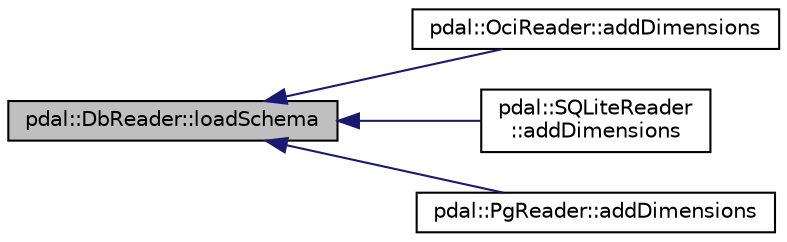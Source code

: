 digraph "pdal::DbReader::loadSchema"
{
  edge [fontname="Helvetica",fontsize="10",labelfontname="Helvetica",labelfontsize="10"];
  node [fontname="Helvetica",fontsize="10",shape=record];
  rankdir="LR";
  Node1 [label="pdal::DbReader::loadSchema",height=0.2,width=0.4,color="black", fillcolor="grey75", style="filled", fontcolor="black"];
  Node1 -> Node2 [dir="back",color="midnightblue",fontsize="10",style="solid",fontname="Helvetica"];
  Node2 [label="pdal::OciReader::addDimensions",height=0.2,width=0.4,color="black", fillcolor="white", style="filled",URL="$classpdal_1_1OciReader.html#a4b1be832c15f90d15eb707f5d280ebaf"];
  Node1 -> Node3 [dir="back",color="midnightblue",fontsize="10",style="solid",fontname="Helvetica"];
  Node3 [label="pdal::SQLiteReader\l::addDimensions",height=0.2,width=0.4,color="black", fillcolor="white", style="filled",URL="$classpdal_1_1SQLiteReader.html#a5647aaa7d1f98521743dd1c52bc80c24"];
  Node1 -> Node4 [dir="back",color="midnightblue",fontsize="10",style="solid",fontname="Helvetica"];
  Node4 [label="pdal::PgReader::addDimensions",height=0.2,width=0.4,color="black", fillcolor="white", style="filled",URL="$classpdal_1_1PgReader.html#a6fa8390ac8d95f40ca2779be4b613f43"];
}
